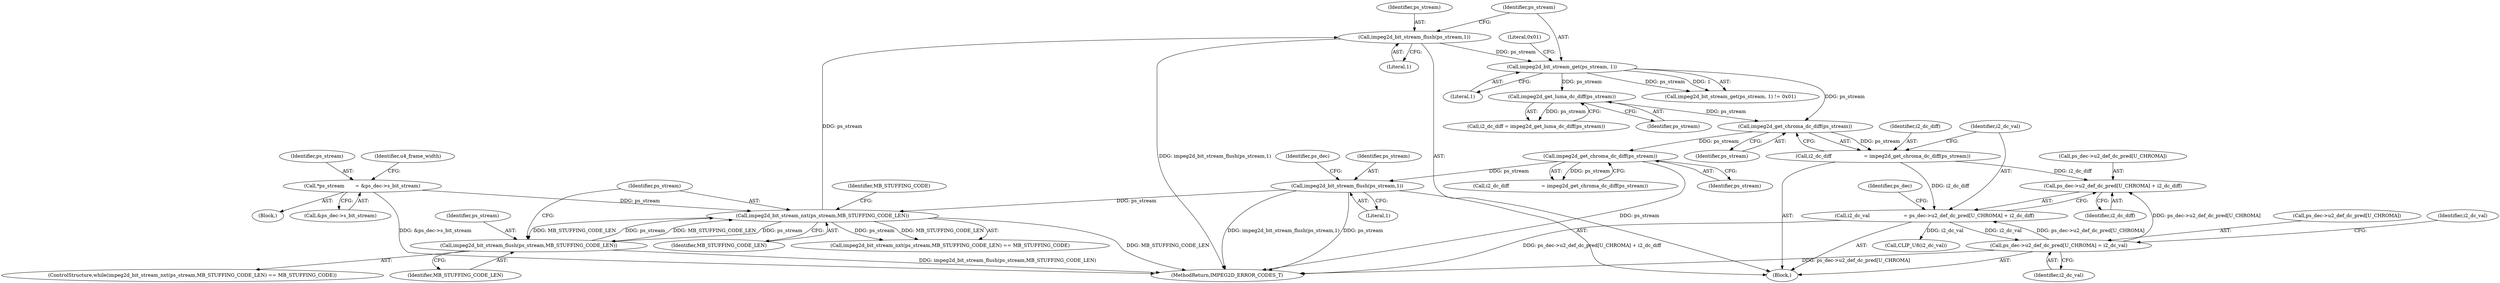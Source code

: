 digraph "0_Android_ffab15eb80630dc799eb410855c93525b75233c3_1@array" {
"1000308" [label="(Call,ps_dec->u2_def_dc_pred[U_CHROMA] + i2_dc_diff)"];
"1000315" [label="(Call,ps_dec->u2_def_dc_pred[U_CHROMA] = i2_dc_val)"];
"1000306" [label="(Call,i2_dc_val                      = ps_dec->u2_def_dc_pred[U_CHROMA] + i2_dc_diff)"];
"1000302" [label="(Call,i2_dc_diff                     = impeg2d_get_chroma_dc_diff(ps_stream))"];
"1000304" [label="(Call,impeg2d_get_chroma_dc_diff(ps_stream))"];
"1000258" [label="(Call,impeg2d_get_luma_dc_diff(ps_stream))"];
"1000219" [label="(Call,impeg2d_bit_stream_get(ps_stream, 1))"];
"1000214" [label="(Call,impeg2d_bit_stream_flush(ps_stream,1))"];
"1000207" [label="(Call,impeg2d_bit_stream_nxt(ps_stream,MB_STUFFING_CODE_LEN))"];
"1000125" [label="(Call,*ps_stream       = &ps_dec->s_bit_stream)"];
"1000409" [label="(Call,impeg2d_bit_stream_flush(ps_stream,1))"];
"1000341" [label="(Call,impeg2d_get_chroma_dc_diff(ps_stream))"];
"1000211" [label="(Call,impeg2d_bit_stream_flush(ps_stream,MB_STUFFING_CODE_LEN))"];
"1000127" [label="(Call,&ps_dec->s_bit_stream)"];
"1000212" [label="(Identifier,ps_stream)"];
"1000430" [label="(MethodReturn,IMPEG2D_ERROR_CODES_T)"];
"1000215" [label="(Identifier,ps_stream)"];
"1000208" [label="(Identifier,ps_stream)"];
"1000218" [label="(Call,impeg2d_bit_stream_get(ps_stream, 1) != 0x01)"];
"1000221" [label="(Literal,1)"];
"1000415" [label="(Identifier,ps_dec)"];
"1000324" [label="(Call,CLIP_U8(i2_dc_val))"];
"1000222" [label="(Literal,0x01)"];
"1000339" [label="(Call,i2_dc_diff                     = impeg2d_get_chroma_dc_diff(ps_stream))"];
"1000302" [label="(Call,i2_dc_diff                     = impeg2d_get_chroma_dc_diff(ps_stream))"];
"1000314" [label="(Identifier,i2_dc_diff)"];
"1000210" [label="(Identifier,MB_STUFFING_CODE)"];
"1000342" [label="(Identifier,ps_stream)"];
"1000219" [label="(Call,impeg2d_bit_stream_get(ps_stream, 1))"];
"1000216" [label="(Literal,1)"];
"1000341" [label="(Call,impeg2d_get_chroma_dc_diff(ps_stream))"];
"1000409" [label="(Call,impeg2d_bit_stream_flush(ps_stream,1))"];
"1000207" [label="(Call,impeg2d_bit_stream_nxt(ps_stream,MB_STUFFING_CODE_LEN))"];
"1000126" [label="(Identifier,ps_stream)"];
"1000318" [label="(Identifier,ps_dec)"];
"1000411" [label="(Literal,1)"];
"1000315" [label="(Call,ps_dec->u2_def_dc_pred[U_CHROMA] = i2_dc_val)"];
"1000410" [label="(Identifier,ps_stream)"];
"1000309" [label="(Call,ps_dec->u2_def_dc_pred[U_CHROMA])"];
"1000307" [label="(Identifier,i2_dc_val)"];
"1000316" [label="(Call,ps_dec->u2_def_dc_pred[U_CHROMA])"];
"1000305" [label="(Identifier,ps_stream)"];
"1000205" [label="(ControlStructure,while(impeg2d_bit_stream_nxt(ps_stream,MB_STUFFING_CODE_LEN) == MB_STUFFING_CODE))"];
"1000258" [label="(Call,impeg2d_get_luma_dc_diff(ps_stream))"];
"1000256" [label="(Call,i2_dc_diff = impeg2d_get_luma_dc_diff(ps_stream))"];
"1000211" [label="(Call,impeg2d_bit_stream_flush(ps_stream,MB_STUFFING_CODE_LEN))"];
"1000125" [label="(Call,*ps_stream       = &ps_dec->s_bit_stream)"];
"1000304" [label="(Call,impeg2d_get_chroma_dc_diff(ps_stream))"];
"1000321" [label="(Identifier,i2_dc_val)"];
"1000259" [label="(Identifier,ps_stream)"];
"1000115" [label="(Block,)"];
"1000308" [label="(Call,ps_dec->u2_def_dc_pred[U_CHROMA] + i2_dc_diff)"];
"1000213" [label="(Identifier,MB_STUFFING_CODE_LEN)"];
"1000220" [label="(Identifier,ps_stream)"];
"1000214" [label="(Call,impeg2d_bit_stream_flush(ps_stream,1))"];
"1000209" [label="(Identifier,MB_STUFFING_CODE_LEN)"];
"1000323" [label="(Identifier,i2_dc_val)"];
"1000166" [label="(Block,)"];
"1000135" [label="(Identifier,u4_frame_width)"];
"1000303" [label="(Identifier,i2_dc_diff)"];
"1000306" [label="(Call,i2_dc_val                      = ps_dec->u2_def_dc_pred[U_CHROMA] + i2_dc_diff)"];
"1000206" [label="(Call,impeg2d_bit_stream_nxt(ps_stream,MB_STUFFING_CODE_LEN) == MB_STUFFING_CODE)"];
"1000308" -> "1000306"  [label="AST: "];
"1000308" -> "1000314"  [label="CFG: "];
"1000309" -> "1000308"  [label="AST: "];
"1000314" -> "1000308"  [label="AST: "];
"1000306" -> "1000308"  [label="CFG: "];
"1000315" -> "1000308"  [label="DDG: ps_dec->u2_def_dc_pred[U_CHROMA]"];
"1000302" -> "1000308"  [label="DDG: i2_dc_diff"];
"1000315" -> "1000166"  [label="AST: "];
"1000315" -> "1000321"  [label="CFG: "];
"1000316" -> "1000315"  [label="AST: "];
"1000321" -> "1000315"  [label="AST: "];
"1000323" -> "1000315"  [label="CFG: "];
"1000315" -> "1000430"  [label="DDG: ps_dec->u2_def_dc_pred[U_CHROMA]"];
"1000315" -> "1000306"  [label="DDG: ps_dec->u2_def_dc_pred[U_CHROMA]"];
"1000306" -> "1000315"  [label="DDG: i2_dc_val"];
"1000306" -> "1000166"  [label="AST: "];
"1000307" -> "1000306"  [label="AST: "];
"1000318" -> "1000306"  [label="CFG: "];
"1000306" -> "1000430"  [label="DDG: ps_dec->u2_def_dc_pred[U_CHROMA] + i2_dc_diff"];
"1000302" -> "1000306"  [label="DDG: i2_dc_diff"];
"1000306" -> "1000324"  [label="DDG: i2_dc_val"];
"1000302" -> "1000166"  [label="AST: "];
"1000302" -> "1000304"  [label="CFG: "];
"1000303" -> "1000302"  [label="AST: "];
"1000304" -> "1000302"  [label="AST: "];
"1000307" -> "1000302"  [label="CFG: "];
"1000304" -> "1000302"  [label="DDG: ps_stream"];
"1000304" -> "1000305"  [label="CFG: "];
"1000305" -> "1000304"  [label="AST: "];
"1000258" -> "1000304"  [label="DDG: ps_stream"];
"1000219" -> "1000304"  [label="DDG: ps_stream"];
"1000304" -> "1000341"  [label="DDG: ps_stream"];
"1000258" -> "1000256"  [label="AST: "];
"1000258" -> "1000259"  [label="CFG: "];
"1000259" -> "1000258"  [label="AST: "];
"1000256" -> "1000258"  [label="CFG: "];
"1000258" -> "1000256"  [label="DDG: ps_stream"];
"1000219" -> "1000258"  [label="DDG: ps_stream"];
"1000219" -> "1000218"  [label="AST: "];
"1000219" -> "1000221"  [label="CFG: "];
"1000220" -> "1000219"  [label="AST: "];
"1000221" -> "1000219"  [label="AST: "];
"1000222" -> "1000219"  [label="CFG: "];
"1000219" -> "1000218"  [label="DDG: ps_stream"];
"1000219" -> "1000218"  [label="DDG: 1"];
"1000214" -> "1000219"  [label="DDG: ps_stream"];
"1000214" -> "1000166"  [label="AST: "];
"1000214" -> "1000216"  [label="CFG: "];
"1000215" -> "1000214"  [label="AST: "];
"1000216" -> "1000214"  [label="AST: "];
"1000220" -> "1000214"  [label="CFG: "];
"1000214" -> "1000430"  [label="DDG: impeg2d_bit_stream_flush(ps_stream,1)"];
"1000207" -> "1000214"  [label="DDG: ps_stream"];
"1000207" -> "1000206"  [label="AST: "];
"1000207" -> "1000209"  [label="CFG: "];
"1000208" -> "1000207"  [label="AST: "];
"1000209" -> "1000207"  [label="AST: "];
"1000210" -> "1000207"  [label="CFG: "];
"1000207" -> "1000430"  [label="DDG: MB_STUFFING_CODE_LEN"];
"1000207" -> "1000206"  [label="DDG: ps_stream"];
"1000207" -> "1000206"  [label="DDG: MB_STUFFING_CODE_LEN"];
"1000125" -> "1000207"  [label="DDG: ps_stream"];
"1000409" -> "1000207"  [label="DDG: ps_stream"];
"1000211" -> "1000207"  [label="DDG: ps_stream"];
"1000211" -> "1000207"  [label="DDG: MB_STUFFING_CODE_LEN"];
"1000207" -> "1000211"  [label="DDG: ps_stream"];
"1000207" -> "1000211"  [label="DDG: MB_STUFFING_CODE_LEN"];
"1000125" -> "1000115"  [label="AST: "];
"1000125" -> "1000127"  [label="CFG: "];
"1000126" -> "1000125"  [label="AST: "];
"1000127" -> "1000125"  [label="AST: "];
"1000135" -> "1000125"  [label="CFG: "];
"1000125" -> "1000430"  [label="DDG: &ps_dec->s_bit_stream"];
"1000409" -> "1000166"  [label="AST: "];
"1000409" -> "1000411"  [label="CFG: "];
"1000410" -> "1000409"  [label="AST: "];
"1000411" -> "1000409"  [label="AST: "];
"1000415" -> "1000409"  [label="CFG: "];
"1000409" -> "1000430"  [label="DDG: impeg2d_bit_stream_flush(ps_stream,1)"];
"1000409" -> "1000430"  [label="DDG: ps_stream"];
"1000341" -> "1000409"  [label="DDG: ps_stream"];
"1000341" -> "1000339"  [label="AST: "];
"1000341" -> "1000342"  [label="CFG: "];
"1000342" -> "1000341"  [label="AST: "];
"1000339" -> "1000341"  [label="CFG: "];
"1000341" -> "1000430"  [label="DDG: ps_stream"];
"1000341" -> "1000339"  [label="DDG: ps_stream"];
"1000211" -> "1000205"  [label="AST: "];
"1000211" -> "1000213"  [label="CFG: "];
"1000212" -> "1000211"  [label="AST: "];
"1000213" -> "1000211"  [label="AST: "];
"1000208" -> "1000211"  [label="CFG: "];
"1000211" -> "1000430"  [label="DDG: impeg2d_bit_stream_flush(ps_stream,MB_STUFFING_CODE_LEN)"];
}
